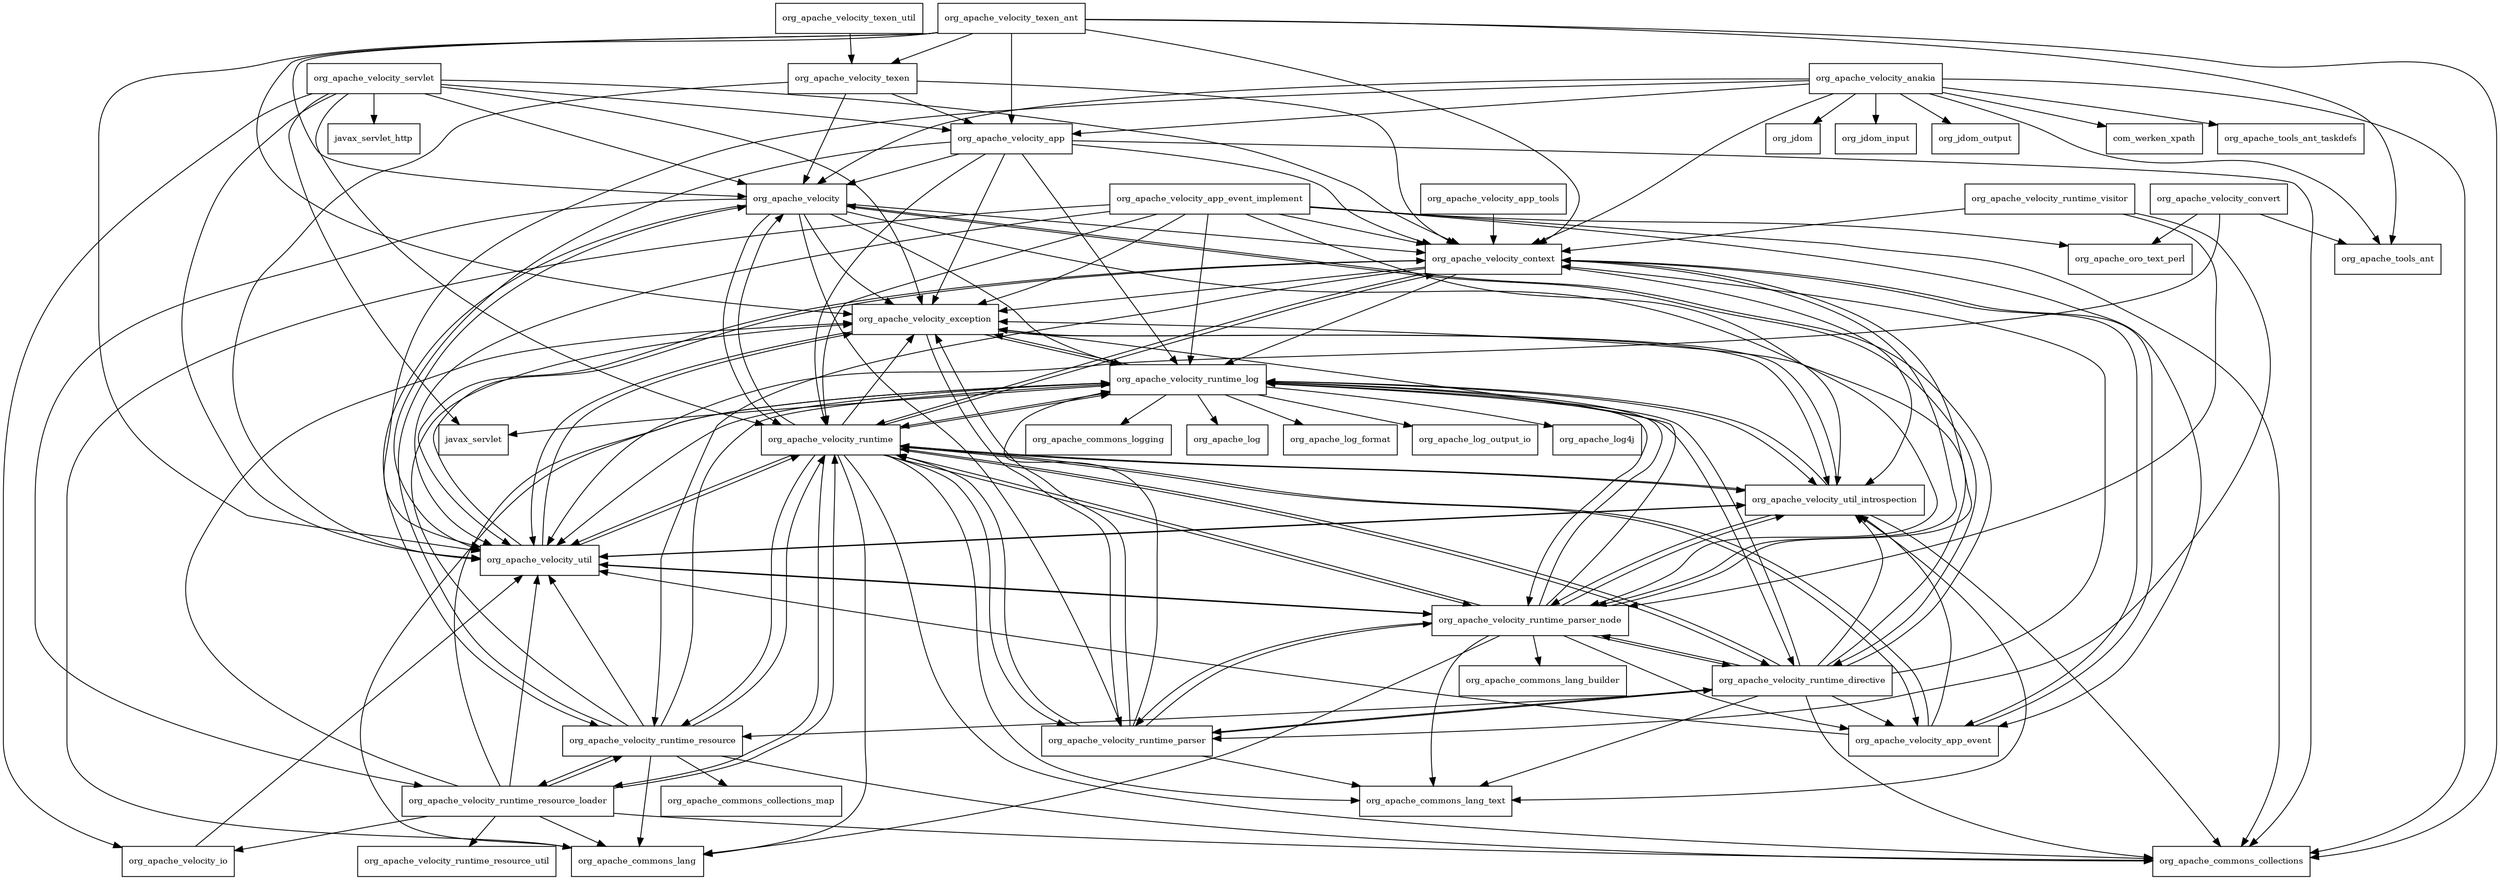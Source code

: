 digraph velocity_1_7_package_dependencies {
  node [shape = box, fontsize=10.0];
  org_apache_velocity -> org_apache_velocity_context;
  org_apache_velocity -> org_apache_velocity_exception;
  org_apache_velocity -> org_apache_velocity_runtime;
  org_apache_velocity -> org_apache_velocity_runtime_directive;
  org_apache_velocity -> org_apache_velocity_runtime_log;
  org_apache_velocity -> org_apache_velocity_runtime_parser;
  org_apache_velocity -> org_apache_velocity_runtime_parser_node;
  org_apache_velocity -> org_apache_velocity_runtime_resource;
  org_apache_velocity -> org_apache_velocity_runtime_resource_loader;
  org_apache_velocity_anakia -> com_werken_xpath;
  org_apache_velocity_anakia -> org_apache_commons_collections;
  org_apache_velocity_anakia -> org_apache_tools_ant;
  org_apache_velocity_anakia -> org_apache_tools_ant_taskdefs;
  org_apache_velocity_anakia -> org_apache_velocity;
  org_apache_velocity_anakia -> org_apache_velocity_app;
  org_apache_velocity_anakia -> org_apache_velocity_context;
  org_apache_velocity_anakia -> org_apache_velocity_util;
  org_apache_velocity_anakia -> org_jdom;
  org_apache_velocity_anakia -> org_jdom_input;
  org_apache_velocity_anakia -> org_jdom_output;
  org_apache_velocity_app -> org_apache_commons_collections;
  org_apache_velocity_app -> org_apache_velocity;
  org_apache_velocity_app -> org_apache_velocity_context;
  org_apache_velocity_app -> org_apache_velocity_exception;
  org_apache_velocity_app -> org_apache_velocity_runtime;
  org_apache_velocity_app -> org_apache_velocity_runtime_log;
  org_apache_velocity_app -> org_apache_velocity_util;
  org_apache_velocity_app_event -> org_apache_velocity_context;
  org_apache_velocity_app_event -> org_apache_velocity_runtime;
  org_apache_velocity_app_event -> org_apache_velocity_util;
  org_apache_velocity_app_event -> org_apache_velocity_util_introspection;
  org_apache_velocity_app_event_implement -> org_apache_commons_collections;
  org_apache_velocity_app_event_implement -> org_apache_commons_lang;
  org_apache_velocity_app_event_implement -> org_apache_oro_text_perl;
  org_apache_velocity_app_event_implement -> org_apache_velocity_app_event;
  org_apache_velocity_app_event_implement -> org_apache_velocity_context;
  org_apache_velocity_app_event_implement -> org_apache_velocity_exception;
  org_apache_velocity_app_event_implement -> org_apache_velocity_runtime;
  org_apache_velocity_app_event_implement -> org_apache_velocity_runtime_log;
  org_apache_velocity_app_event_implement -> org_apache_velocity_util;
  org_apache_velocity_app_event_implement -> org_apache_velocity_util_introspection;
  org_apache_velocity_app_tools -> org_apache_velocity_context;
  org_apache_velocity_context -> org_apache_velocity_app_event;
  org_apache_velocity_context -> org_apache_velocity_exception;
  org_apache_velocity_context -> org_apache_velocity_runtime;
  org_apache_velocity_context -> org_apache_velocity_runtime_log;
  org_apache_velocity_context -> org_apache_velocity_runtime_parser_node;
  org_apache_velocity_context -> org_apache_velocity_runtime_resource;
  org_apache_velocity_context -> org_apache_velocity_util;
  org_apache_velocity_context -> org_apache_velocity_util_introspection;
  org_apache_velocity_convert -> org_apache_oro_text_perl;
  org_apache_velocity_convert -> org_apache_tools_ant;
  org_apache_velocity_convert -> org_apache_velocity_util;
  org_apache_velocity_exception -> org_apache_velocity_runtime_log;
  org_apache_velocity_exception -> org_apache_velocity_runtime_parser;
  org_apache_velocity_exception -> org_apache_velocity_util;
  org_apache_velocity_exception -> org_apache_velocity_util_introspection;
  org_apache_velocity_io -> org_apache_velocity_util;
  org_apache_velocity_runtime -> org_apache_commons_collections;
  org_apache_velocity_runtime -> org_apache_commons_lang;
  org_apache_velocity_runtime -> org_apache_commons_lang_text;
  org_apache_velocity_runtime -> org_apache_velocity;
  org_apache_velocity_runtime -> org_apache_velocity_app_event;
  org_apache_velocity_runtime -> org_apache_velocity_context;
  org_apache_velocity_runtime -> org_apache_velocity_exception;
  org_apache_velocity_runtime -> org_apache_velocity_runtime_directive;
  org_apache_velocity_runtime -> org_apache_velocity_runtime_log;
  org_apache_velocity_runtime -> org_apache_velocity_runtime_parser;
  org_apache_velocity_runtime -> org_apache_velocity_runtime_parser_node;
  org_apache_velocity_runtime -> org_apache_velocity_runtime_resource;
  org_apache_velocity_runtime -> org_apache_velocity_runtime_resource_loader;
  org_apache_velocity_runtime -> org_apache_velocity_util;
  org_apache_velocity_runtime -> org_apache_velocity_util_introspection;
  org_apache_velocity_runtime_directive -> org_apache_commons_collections;
  org_apache_velocity_runtime_directive -> org_apache_commons_lang_text;
  org_apache_velocity_runtime_directive -> org_apache_velocity;
  org_apache_velocity_runtime_directive -> org_apache_velocity_app_event;
  org_apache_velocity_runtime_directive -> org_apache_velocity_context;
  org_apache_velocity_runtime_directive -> org_apache_velocity_exception;
  org_apache_velocity_runtime_directive -> org_apache_velocity_runtime;
  org_apache_velocity_runtime_directive -> org_apache_velocity_runtime_log;
  org_apache_velocity_runtime_directive -> org_apache_velocity_runtime_parser;
  org_apache_velocity_runtime_directive -> org_apache_velocity_runtime_parser_node;
  org_apache_velocity_runtime_directive -> org_apache_velocity_runtime_resource;
  org_apache_velocity_runtime_directive -> org_apache_velocity_util_introspection;
  org_apache_velocity_runtime_log -> javax_servlet;
  org_apache_velocity_runtime_log -> org_apache_commons_lang;
  org_apache_velocity_runtime_log -> org_apache_commons_logging;
  org_apache_velocity_runtime_log -> org_apache_log;
  org_apache_velocity_runtime_log -> org_apache_log_format;
  org_apache_velocity_runtime_log -> org_apache_log_output_io;
  org_apache_velocity_runtime_log -> org_apache_log4j;
  org_apache_velocity_runtime_log -> org_apache_velocity_exception;
  org_apache_velocity_runtime_log -> org_apache_velocity_runtime;
  org_apache_velocity_runtime_log -> org_apache_velocity_runtime_directive;
  org_apache_velocity_runtime_log -> org_apache_velocity_runtime_parser_node;
  org_apache_velocity_runtime_log -> org_apache_velocity_util;
  org_apache_velocity_runtime_log -> org_apache_velocity_util_introspection;
  org_apache_velocity_runtime_parser -> org_apache_commons_lang_text;
  org_apache_velocity_runtime_parser -> org_apache_velocity_exception;
  org_apache_velocity_runtime_parser -> org_apache_velocity_runtime;
  org_apache_velocity_runtime_parser -> org_apache_velocity_runtime_directive;
  org_apache_velocity_runtime_parser -> org_apache_velocity_runtime_log;
  org_apache_velocity_runtime_parser -> org_apache_velocity_runtime_parser_node;
  org_apache_velocity_runtime_parser_node -> org_apache_commons_lang;
  org_apache_velocity_runtime_parser_node -> org_apache_commons_lang_builder;
  org_apache_velocity_runtime_parser_node -> org_apache_commons_lang_text;
  org_apache_velocity_runtime_parser_node -> org_apache_velocity_app_event;
  org_apache_velocity_runtime_parser_node -> org_apache_velocity_context;
  org_apache_velocity_runtime_parser_node -> org_apache_velocity_exception;
  org_apache_velocity_runtime_parser_node -> org_apache_velocity_runtime;
  org_apache_velocity_runtime_parser_node -> org_apache_velocity_runtime_directive;
  org_apache_velocity_runtime_parser_node -> org_apache_velocity_runtime_log;
  org_apache_velocity_runtime_parser_node -> org_apache_velocity_runtime_parser;
  org_apache_velocity_runtime_parser_node -> org_apache_velocity_util;
  org_apache_velocity_runtime_parser_node -> org_apache_velocity_util_introspection;
  org_apache_velocity_runtime_resource -> org_apache_commons_collections;
  org_apache_velocity_runtime_resource -> org_apache_commons_collections_map;
  org_apache_velocity_runtime_resource -> org_apache_commons_lang;
  org_apache_velocity_runtime_resource -> org_apache_velocity;
  org_apache_velocity_runtime_resource -> org_apache_velocity_exception;
  org_apache_velocity_runtime_resource -> org_apache_velocity_runtime;
  org_apache_velocity_runtime_resource -> org_apache_velocity_runtime_log;
  org_apache_velocity_runtime_resource -> org_apache_velocity_runtime_resource_loader;
  org_apache_velocity_runtime_resource -> org_apache_velocity_util;
  org_apache_velocity_runtime_resource_loader -> org_apache_commons_collections;
  org_apache_velocity_runtime_resource_loader -> org_apache_commons_lang;
  org_apache_velocity_runtime_resource_loader -> org_apache_velocity_exception;
  org_apache_velocity_runtime_resource_loader -> org_apache_velocity_io;
  org_apache_velocity_runtime_resource_loader -> org_apache_velocity_runtime;
  org_apache_velocity_runtime_resource_loader -> org_apache_velocity_runtime_log;
  org_apache_velocity_runtime_resource_loader -> org_apache_velocity_runtime_resource;
  org_apache_velocity_runtime_resource_loader -> org_apache_velocity_runtime_resource_util;
  org_apache_velocity_runtime_resource_loader -> org_apache_velocity_util;
  org_apache_velocity_runtime_visitor -> org_apache_velocity_context;
  org_apache_velocity_runtime_visitor -> org_apache_velocity_runtime_parser;
  org_apache_velocity_runtime_visitor -> org_apache_velocity_runtime_parser_node;
  org_apache_velocity_servlet -> javax_servlet;
  org_apache_velocity_servlet -> javax_servlet_http;
  org_apache_velocity_servlet -> org_apache_velocity;
  org_apache_velocity_servlet -> org_apache_velocity_app;
  org_apache_velocity_servlet -> org_apache_velocity_context;
  org_apache_velocity_servlet -> org_apache_velocity_exception;
  org_apache_velocity_servlet -> org_apache_velocity_io;
  org_apache_velocity_servlet -> org_apache_velocity_runtime;
  org_apache_velocity_servlet -> org_apache_velocity_util;
  org_apache_velocity_texen -> org_apache_velocity;
  org_apache_velocity_texen -> org_apache_velocity_app;
  org_apache_velocity_texen -> org_apache_velocity_context;
  org_apache_velocity_texen -> org_apache_velocity_util;
  org_apache_velocity_texen_ant -> org_apache_commons_collections;
  org_apache_velocity_texen_ant -> org_apache_tools_ant;
  org_apache_velocity_texen_ant -> org_apache_velocity;
  org_apache_velocity_texen_ant -> org_apache_velocity_app;
  org_apache_velocity_texen_ant -> org_apache_velocity_context;
  org_apache_velocity_texen_ant -> org_apache_velocity_exception;
  org_apache_velocity_texen_ant -> org_apache_velocity_texen;
  org_apache_velocity_texen_ant -> org_apache_velocity_util;
  org_apache_velocity_texen_util -> org_apache_velocity_texen;
  org_apache_velocity_util -> org_apache_velocity_context;
  org_apache_velocity_util -> org_apache_velocity_exception;
  org_apache_velocity_util -> org_apache_velocity_runtime;
  org_apache_velocity_util -> org_apache_velocity_runtime_parser_node;
  org_apache_velocity_util -> org_apache_velocity_util_introspection;
  org_apache_velocity_util_introspection -> org_apache_commons_collections;
  org_apache_velocity_util_introspection -> org_apache_commons_lang_text;
  org_apache_velocity_util_introspection -> org_apache_velocity_exception;
  org_apache_velocity_util_introspection -> org_apache_velocity_runtime;
  org_apache_velocity_util_introspection -> org_apache_velocity_runtime_log;
  org_apache_velocity_util_introspection -> org_apache_velocity_runtime_parser_node;
  org_apache_velocity_util_introspection -> org_apache_velocity_util;
}
